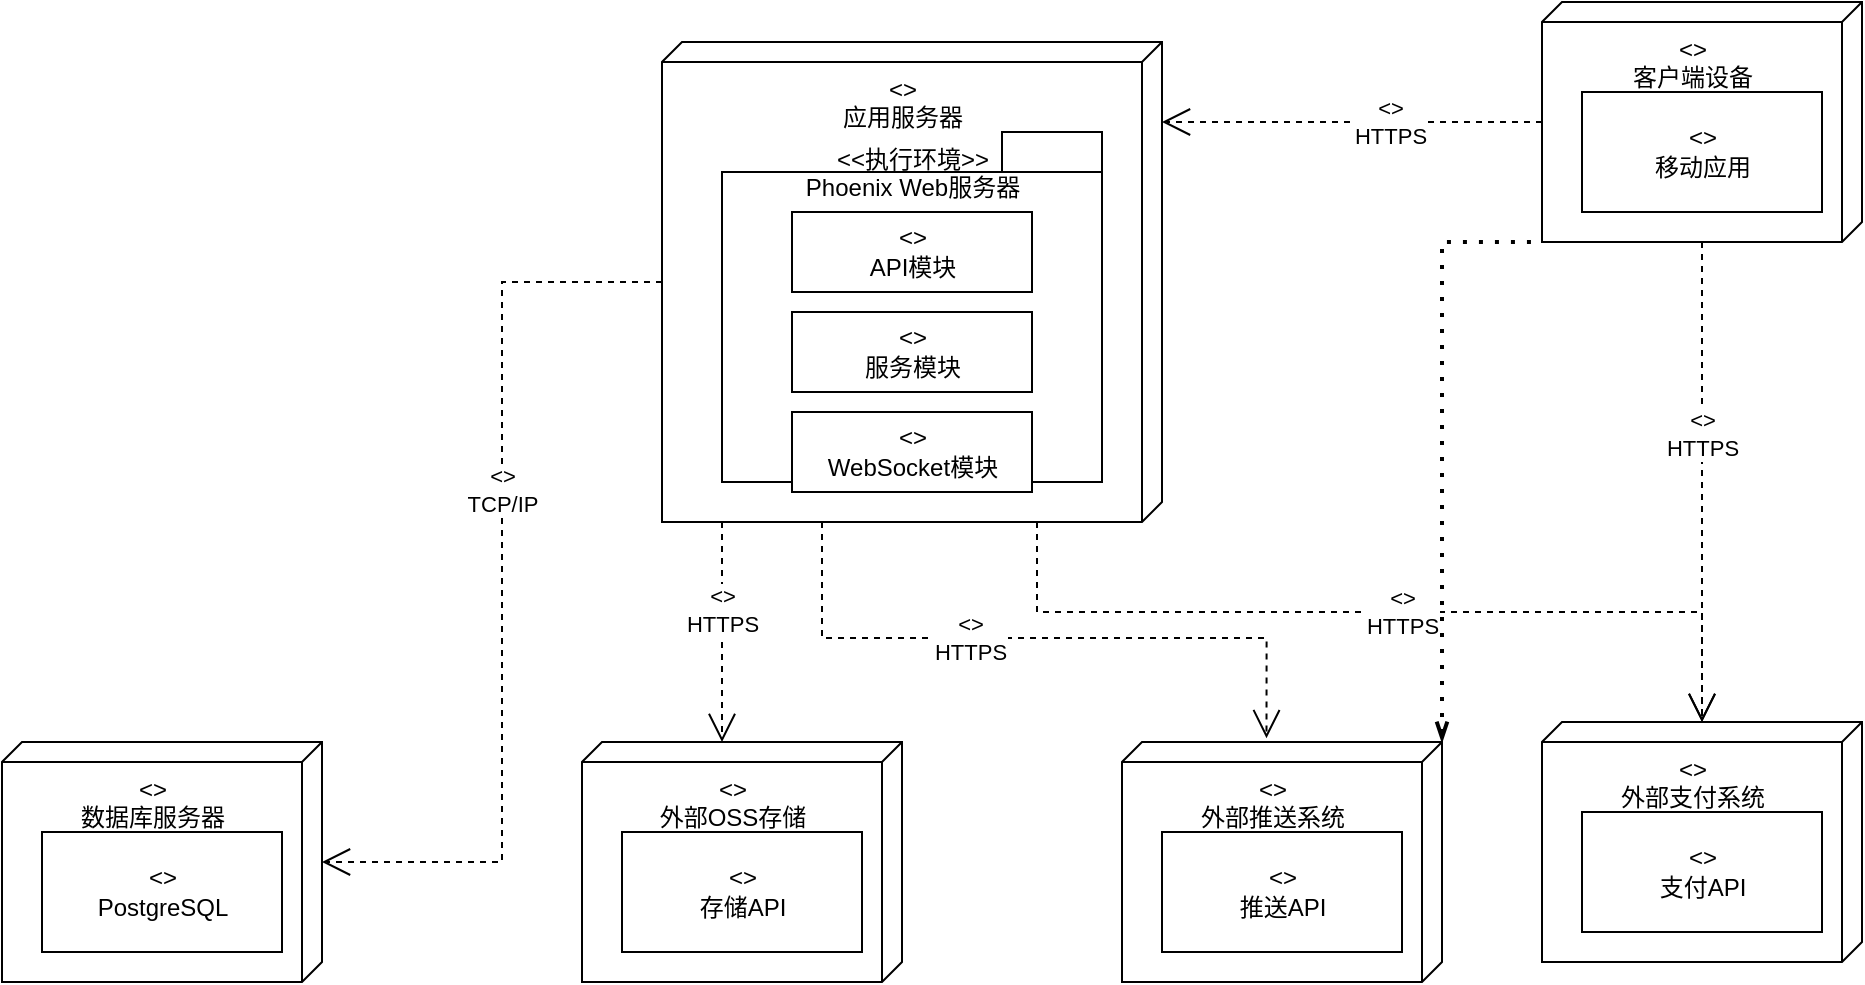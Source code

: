 <mxfile version="26.1.1">
  <diagram name="部署图" id="deployment-diagram">
    <mxGraphModel dx="2854" dy="605" grid="1" gridSize="10" guides="1" tooltips="1" connect="1" arrows="1" fold="1" page="1" pageScale="1" pageWidth="850" pageHeight="1100" math="0" shadow="0">
      <root>
        <mxCell id="0" />
        <mxCell id="1" parent="0" />
        <mxCell id="client_device" value="&lt;&lt;device&gt;&gt;&#xa;客户端设备" style="verticalAlign=top;align=center;shape=cube;size=10;direction=south;fontStyle=0;html=1;boundedLbl=1;recursiveResize=0;" parent="1" vertex="1">
          <mxGeometry x="-270" y="380" width="160" height="120" as="geometry" />
        </mxCell>
        <mxCell id="client_app" value="&lt;&lt;component&gt;&gt;&#xa;移动应用" style="html=1;dropTarget=0;strokeWidth=1;" parent="client_device" vertex="1">
          <mxGeometry x="20" y="45" width="120" height="60" as="geometry" />
        </mxCell>
        <mxCell id="app_server" value="&lt;&lt;device&gt;&gt;&#xa;应用服务器" style="verticalAlign=top;align=center;shape=cube;size=10;direction=south;fontStyle=0;html=1;boundedLbl=1;recursiveResize=0;" parent="1" vertex="1">
          <mxGeometry x="-710" y="400" width="250" height="240" as="geometry" />
        </mxCell>
        <mxCell id="web_server" value="&lt;&lt;执行环境&gt;&gt;&#xa;Phoenix Web服务器" style="verticalAlign=top;align=center;shape=folder;fontStyle=0;tabWidth=50;tabHeight=20;html=1;strokeWidth=1;" parent="app_server" vertex="1">
          <mxGeometry x="30" y="45" width="190" height="175" as="geometry" />
        </mxCell>
        <mxCell id="api_module" value="&lt;&lt;component&gt;&gt;&#xa;API模块" style="html=1;dropTarget=0;strokeWidth=1;" parent="web_server" vertex="1">
          <mxGeometry x="35" y="40" width="120" height="40" as="geometry" />
        </mxCell>
        <mxCell id="service_module" value="&lt;&lt;component&gt;&gt;&#xa;服务模块" style="html=1;dropTarget=0;strokeWidth=1;" parent="web_server" vertex="1">
          <mxGeometry x="35" y="90" width="120" height="40" as="geometry" />
        </mxCell>
        <mxCell id="websocket_module" value="&lt;&lt;component&gt;&gt;&#xa;WebSocket模块" style="html=1;dropTarget=0;strokeWidth=1;" parent="web_server" vertex="1">
          <mxGeometry x="35" y="140" width="120" height="40" as="geometry" />
        </mxCell>
        <mxCell id="db_server" value="&lt;&lt;device&gt;&gt;&#xa;数据库服务器" style="verticalAlign=top;align=center;shape=cube;size=10;direction=south;fontStyle=0;html=1;boundedLbl=1;recursiveResize=0;" parent="1" vertex="1">
          <mxGeometry x="-1040" y="750" width="160" height="120" as="geometry" />
        </mxCell>
        <mxCell id="postgres" value="&lt;&lt;component&gt;&gt;&#xa;PostgreSQL" style="html=1;dropTarget=0;strokeWidth=1;" parent="db_server" vertex="1">
          <mxGeometry x="20" y="45" width="120" height="60" as="geometry" />
        </mxCell>
        <mxCell id="payment_system" value="&lt;&lt;device&gt;&gt;&#xa;外部支付系统" style="verticalAlign=top;align=center;shape=cube;size=10;direction=south;fontStyle=0;html=1;boundedLbl=1;recursiveResize=0;" parent="1" vertex="1">
          <mxGeometry x="-270" y="740" width="160" height="120" as="geometry" />
        </mxCell>
        <mxCell id="payment_api" value="&lt;&lt;component&gt;&gt;&#xa;支付API" style="html=1;dropTarget=0;strokeWidth=1;" parent="payment_system" vertex="1">
          <mxGeometry x="20" y="45" width="120" height="60" as="geometry" />
        </mxCell>
        <mxCell id="push_system" value="&lt;&lt;device&gt;&gt;&#xa;外部推送系统" style="verticalAlign=top;align=center;shape=cube;size=10;direction=south;fontStyle=0;html=1;boundedLbl=1;recursiveResize=0;" parent="1" vertex="1">
          <mxGeometry x="-480" y="750" width="160" height="120" as="geometry" />
        </mxCell>
        <mxCell id="push_api" value="&lt;&lt;component&gt;&gt;&#xa;推送API" style="html=1;dropTarget=0;strokeWidth=1;" parent="push_system" vertex="1">
          <mxGeometry x="20" y="45" width="120" height="60" as="geometry" />
        </mxCell>
        <mxCell id="oss_system" value="&lt;&lt;device&gt;&gt;&#xa;外部OSS存储" style="verticalAlign=top;align=center;shape=cube;size=10;direction=south;fontStyle=0;html=1;boundedLbl=1;recursiveResize=0;" parent="1" vertex="1">
          <mxGeometry x="-750" y="750" width="160" height="120" as="geometry" />
        </mxCell>
        <mxCell id="oss_api" value="&lt;&lt;component&gt;&gt;&#xa;存储API" style="html=1;dropTarget=0;strokeWidth=1;" parent="oss_system" vertex="1">
          <mxGeometry x="20" y="45" width="120" height="60" as="geometry" />
        </mxCell>
        <mxCell id="client_to_server" style="edgeStyle=orthogonalEdgeStyle;rounded=0;orthogonalLoop=1;jettySize=auto;html=1;exitX=0.5;exitY=1;exitDx=0;exitDy=0;endArrow=open;endSize=12;strokeWidth=1;dashed=1;" parent="1" source="client_device" edge="1">
          <mxGeometry relative="1" as="geometry">
            <Array as="points">
              <mxPoint x="-460" y="440" />
            </Array>
            <mxPoint x="-460" y="440" as="targetPoint" />
          </mxGeometry>
        </mxCell>
        <mxCell id="client_to_server_label" value="&lt;&lt;protocol&gt;&gt;&#xa;HTTPS" style="edgeLabel;html=1;align=center;verticalAlign=middle;resizable=0;points=[];" parent="client_to_server" vertex="1" connectable="0">
          <mxGeometry x="-0.2" relative="1" as="geometry">
            <mxPoint as="offset" />
          </mxGeometry>
        </mxCell>
        <mxCell id="server_to_db" style="edgeStyle=orthogonalEdgeStyle;rounded=0;orthogonalLoop=1;jettySize=auto;html=1;exitX=0.5;exitY=1;exitDx=0;exitDy=0;entryX=0.5;entryY=0;entryDx=0;entryDy=0;endArrow=open;endSize=12;strokeWidth=1;dashed=1;" parent="1" source="app_server" target="db_server" edge="1">
          <mxGeometry relative="1" as="geometry" />
        </mxCell>
        <mxCell id="server_to_db_label" value="&lt;&lt;protocol&gt;&gt;&#xa;TCP/IP" style="edgeLabel;html=1;align=center;verticalAlign=middle;resizable=0;points=[];" parent="server_to_db" vertex="1" connectable="0">
          <mxGeometry x="-0.2" relative="1" as="geometry">
            <mxPoint as="offset" />
          </mxGeometry>
        </mxCell>
        <mxCell id="server_to_payment" style="edgeStyle=orthogonalEdgeStyle;rounded=0;orthogonalLoop=1;jettySize=auto;html=1;exitX=1;exitY=0.25;exitDx=0;exitDy=0;entryX=0;entryY=0.5;entryDx=0;entryDy=0;endArrow=open;endSize=12;strokeWidth=1;dashed=1;" parent="1" source="app_server" target="payment_system" edge="1">
          <mxGeometry relative="1" as="geometry">
            <Array as="points">
              <mxPoint x="-522" y="685" />
              <mxPoint x="-190" y="685" />
            </Array>
          </mxGeometry>
        </mxCell>
        <mxCell id="server_to_payment_label" value="&lt;&lt;protocol&gt;&gt;&#xa;HTTPS" style="edgeLabel;html=1;align=center;verticalAlign=middle;resizable=0;points=[];" parent="server_to_payment" vertex="1" connectable="0">
          <mxGeometry x="-0.2" relative="1" as="geometry">
            <mxPoint x="54" as="offset" />
          </mxGeometry>
        </mxCell>
        <mxCell id="server_to_push" style="edgeStyle=orthogonalEdgeStyle;rounded=0;orthogonalLoop=1;jettySize=auto;html=1;exitX=0;exitY=0;exitDx=240;exitDy=130;entryX=0;entryY=0.5;entryDx=0;entryDy=0;endArrow=open;endSize=12;strokeWidth=1;dashed=1;exitPerimeter=0;" parent="1" edge="1">
          <mxGeometry relative="1" as="geometry">
            <mxPoint x="-630" y="640" as="sourcePoint" />
            <mxPoint x="-407.75" y="748.08" as="targetPoint" />
            <Array as="points">
              <mxPoint x="-630" y="698" />
              <mxPoint x="-408" y="698" />
            </Array>
          </mxGeometry>
        </mxCell>
        <mxCell id="server_to_push_label" value="&lt;&lt;protocol&gt;&gt;&#xa;HTTPS" style="edgeLabel;html=1;align=center;verticalAlign=middle;resizable=0;points=[];" parent="server_to_push" vertex="1" connectable="0">
          <mxGeometry x="-0.2" relative="1" as="geometry">
            <mxPoint as="offset" />
          </mxGeometry>
        </mxCell>
        <mxCell id="server_to_oss" style="edgeStyle=orthogonalEdgeStyle;rounded=0;orthogonalLoop=1;jettySize=auto;html=1;exitX=1;exitY=0.75;exitDx=0;exitDy=0;endArrow=open;endSize=12;strokeWidth=1;dashed=1;" parent="1" edge="1">
          <mxGeometry relative="1" as="geometry">
            <mxPoint x="-680" y="640" as="sourcePoint" />
            <mxPoint x="-680" y="750" as="targetPoint" />
            <Array as="points">
              <mxPoint x="-680" y="750" />
            </Array>
          </mxGeometry>
        </mxCell>
        <mxCell id="server_to_oss_label" value="&lt;&lt;protocol&gt;&gt;&#xa;HTTPS" style="edgeLabel;html=1;align=center;verticalAlign=middle;resizable=0;points=[];" parent="server_to_oss" vertex="1" connectable="0">
          <mxGeometry x="-0.2" relative="1" as="geometry">
            <mxPoint as="offset" />
          </mxGeometry>
        </mxCell>
        <mxCell id="client_to_payment" style="edgeStyle=orthogonalEdgeStyle;rounded=0;orthogonalLoop=1;jettySize=auto;html=1;exitX=1;exitY=0.5;exitDx=0;exitDy=0;entryX=0;entryY=0.5;entryDx=0;entryDy=0;endArrow=open;endSize=12;strokeWidth=1;dashed=1;" parent="1" source="client_device" target="payment_system" edge="1">
          <mxGeometry relative="1" as="geometry">
            <Array as="points">
              <mxPoint x="-190" y="590" />
              <mxPoint x="-190" y="590" />
            </Array>
          </mxGeometry>
        </mxCell>
        <mxCell id="client_to_payment_label" value="&lt;&lt;protocol&gt;&gt;&#xa;HTTPS" style="edgeLabel;html=1;align=center;verticalAlign=middle;resizable=0;points=[];" parent="client_to_payment" vertex="1" connectable="0">
          <mxGeometry x="-0.2" relative="1" as="geometry">
            <mxPoint as="offset" />
          </mxGeometry>
        </mxCell>
        <mxCell id="SCj4PzrIkBUkaeM6iY5j-1" value="" style="endArrow=none;dashed=1;html=1;dashPattern=1 3;strokeWidth=2;rounded=0;entryX=1;entryY=1;entryDx=0;entryDy=0;entryPerimeter=0;exitX=0;exitY=0;exitDx=0;exitDy=0;exitPerimeter=0;startArrow=openThin;startFill=0;" parent="1" source="push_system" target="client_device" edge="1">
          <mxGeometry width="50" height="50" relative="1" as="geometry">
            <mxPoint x="-350" y="650" as="sourcePoint" />
            <mxPoint x="-300" y="600" as="targetPoint" />
            <Array as="points">
              <mxPoint x="-320" y="500" />
            </Array>
          </mxGeometry>
        </mxCell>
      </root>
    </mxGraphModel>
  </diagram>
</mxfile>

